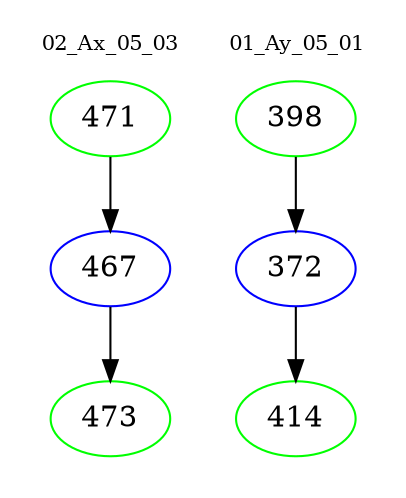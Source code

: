 digraph{
subgraph cluster_0 {
color = white
label = "02_Ax_05_03";
fontsize=10;
T0_471 [label="471", color="green"]
T0_471 -> T0_467 [color="black"]
T0_467 [label="467", color="blue"]
T0_467 -> T0_473 [color="black"]
T0_473 [label="473", color="green"]
}
subgraph cluster_1 {
color = white
label = "01_Ay_05_01";
fontsize=10;
T1_398 [label="398", color="green"]
T1_398 -> T1_372 [color="black"]
T1_372 [label="372", color="blue"]
T1_372 -> T1_414 [color="black"]
T1_414 [label="414", color="green"]
}
}
